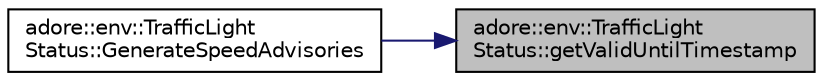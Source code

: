 digraph "adore::env::TrafficLightStatus::getValidUntilTimestamp"
{
 // LATEX_PDF_SIZE
  edge [fontname="Helvetica",fontsize="10",labelfontname="Helvetica",labelfontsize="10"];
  node [fontname="Helvetica",fontsize="10",shape=record];
  rankdir="RL";
  Node1 [label="adore::env::TrafficLight\lStatus::getValidUntilTimestamp",height=0.2,width=0.4,color="black", fillcolor="grey75", style="filled", fontcolor="black",tooltip=" "];
  Node1 -> Node2 [dir="back",color="midnightblue",fontsize="10",style="solid",fontname="Helvetica"];
  Node2 [label="adore::env::TrafficLight\lStatus::GenerateSpeedAdvisories",height=0.2,width=0.4,color="black", fillcolor="white", style="filled",URL="$classadore_1_1env_1_1TrafficLightStatus.html#aeb60947c11818089578d2ed1b1f34da3",tooltip=" "];
}
